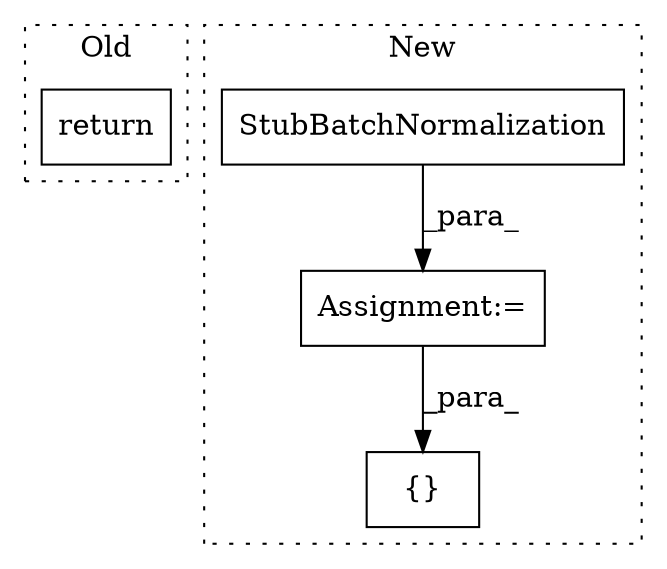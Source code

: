 digraph G {
subgraph cluster0 {
1 [label="return" a="41" s="2016" l="7" shape="box"];
label = "Old";
style="dotted";
}
subgraph cluster1 {
2 [label="StubBatchNormalization" a="32" s="1517" l="24" shape="box"];
3 [label="Assignment:=" a="7" s="1516" l="1" shape="box"];
4 [label="{}" a="4" s="1953,2034" l="1,1" shape="box"];
label = "New";
style="dotted";
}
2 -> 3 [label="_para_"];
3 -> 4 [label="_para_"];
}